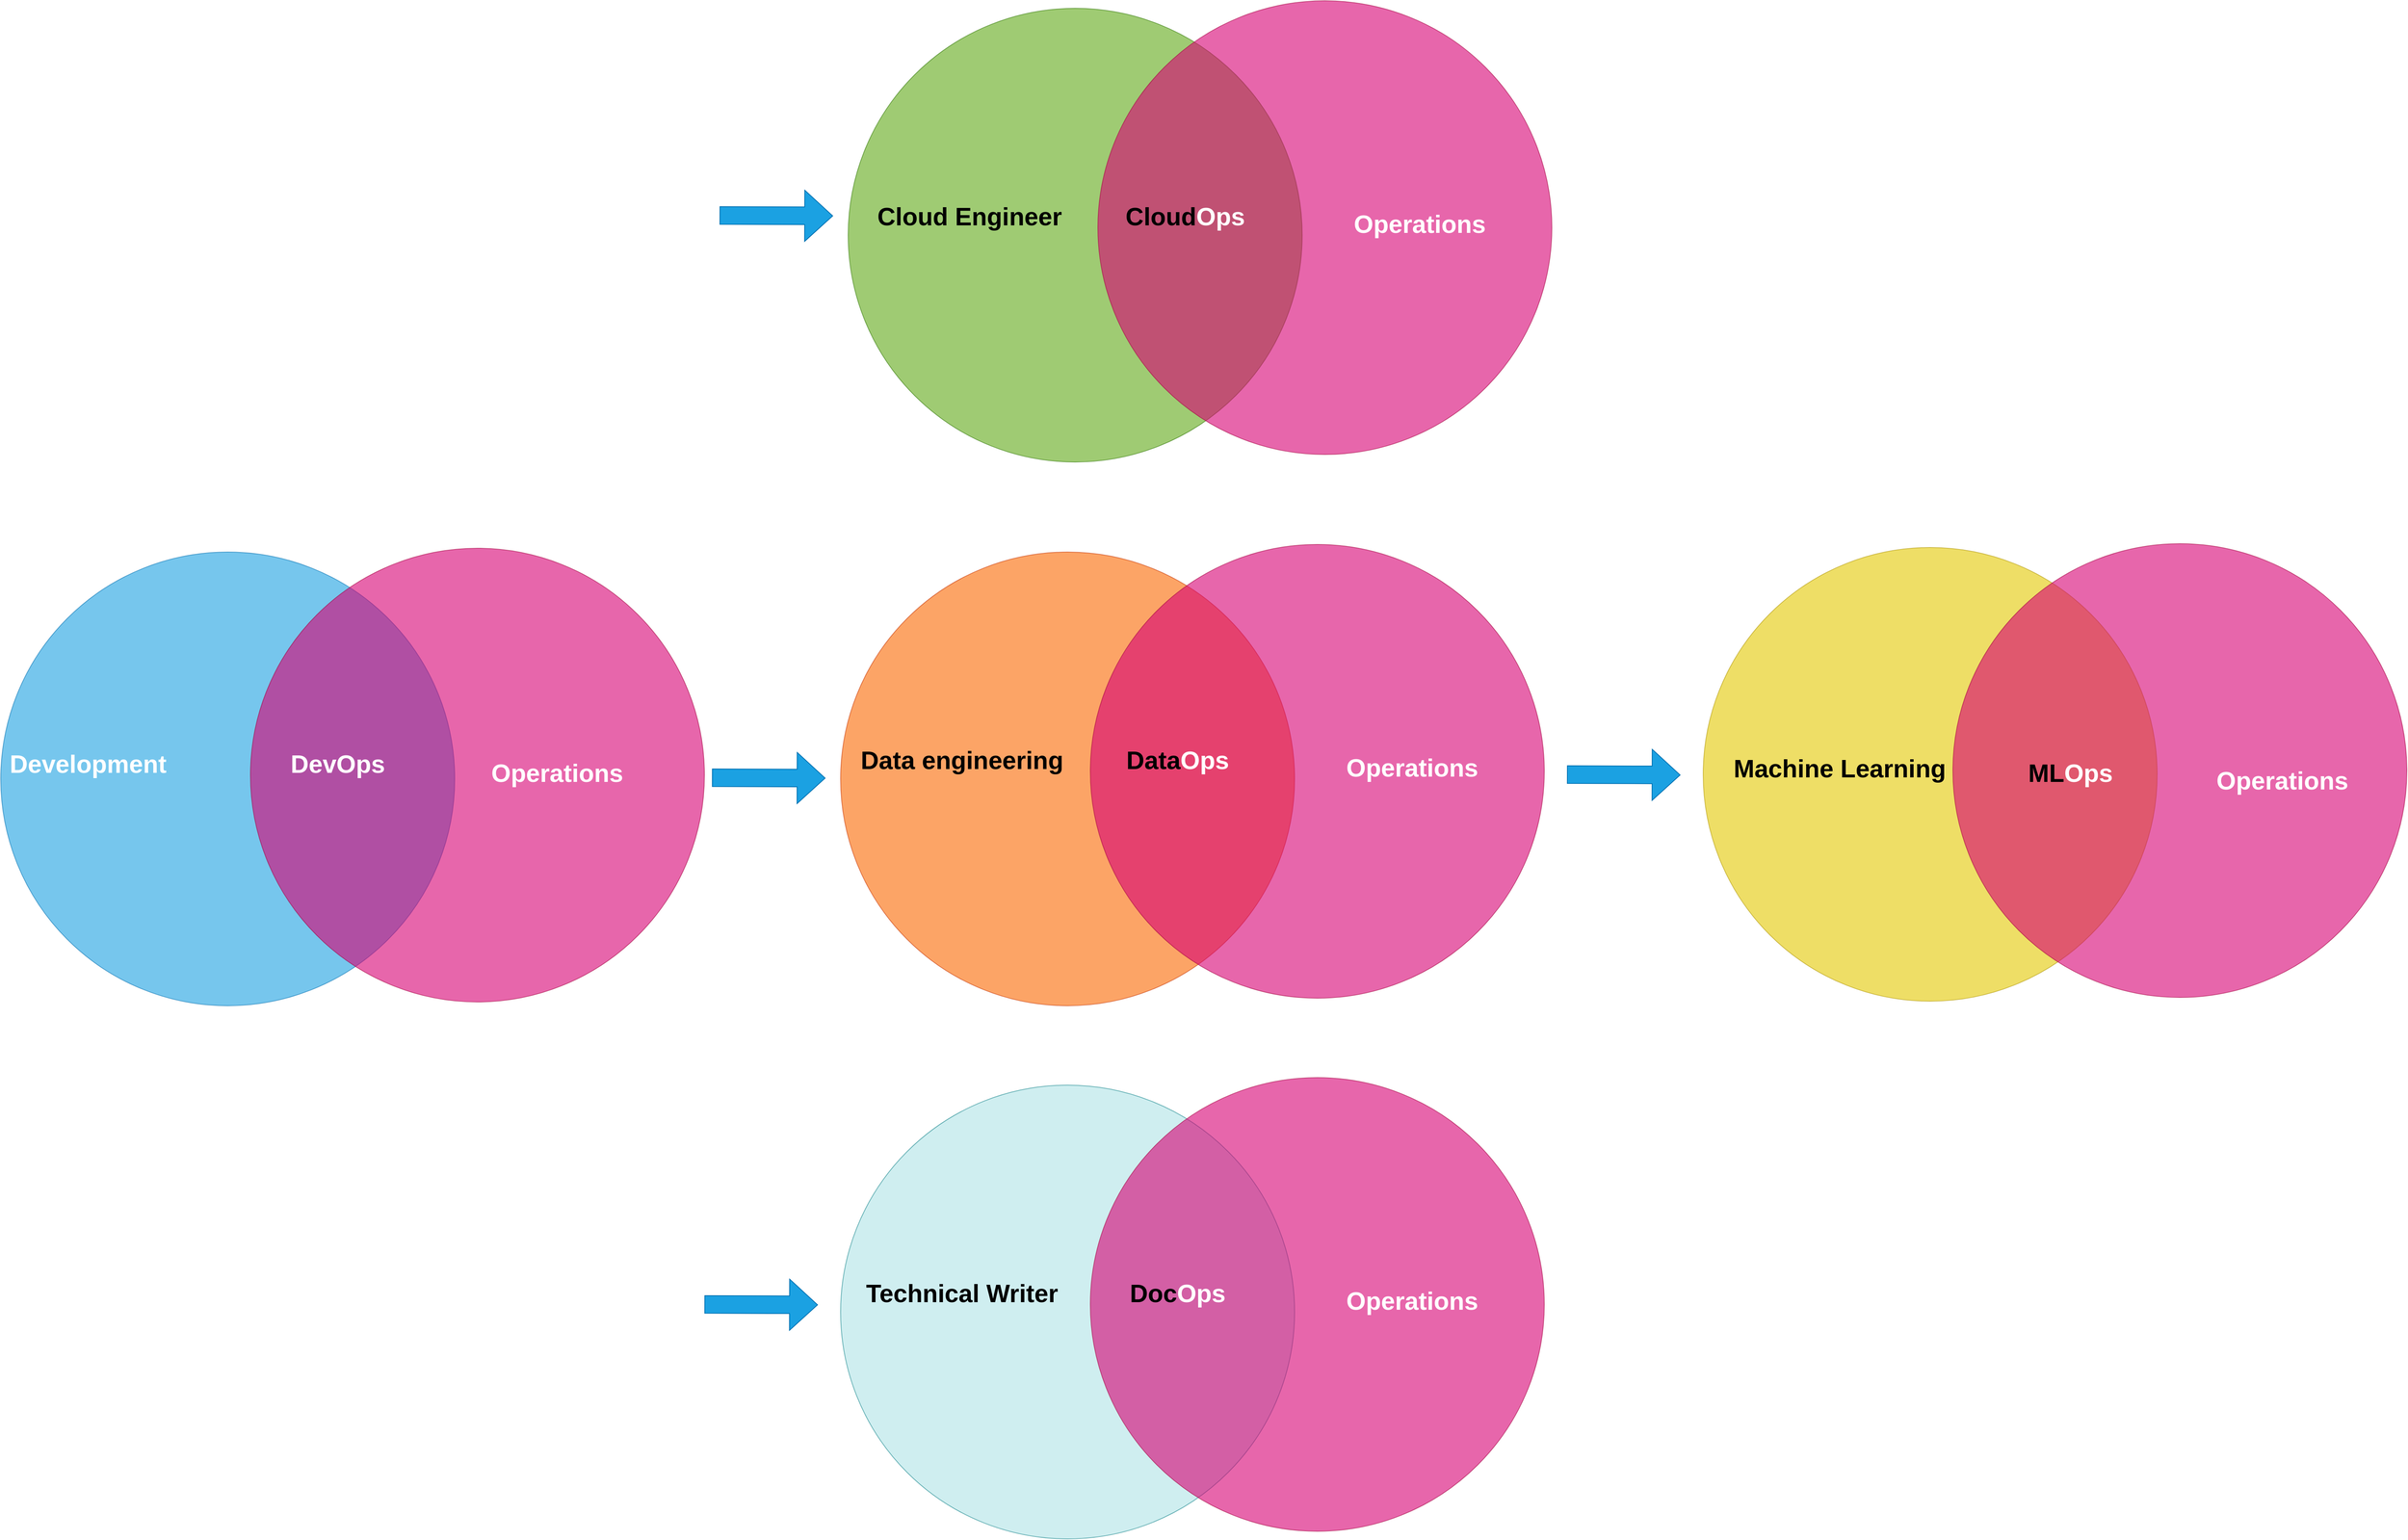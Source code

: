 <mxfile version="21.6.5" type="device">
  <diagram id="3228e29e-7158-1315-38df-8450db1d8a1d" name="Page-1">
    <mxGraphModel dx="5880" dy="5025" grid="1" gridSize="10" guides="1" tooltips="1" connect="1" arrows="1" fold="1" page="1" pageScale="1" pageWidth="1169" pageHeight="827" background="none" math="0" shadow="0">
      <root>
        <mxCell id="0" />
        <mxCell id="1" parent="0" />
        <mxCell id="21532" value="" style="ellipse;fillColor=#1ba1e2;opacity=60;strokeColor=#006EAF;html=1;fontColor=#ffffff;" parent="1" vertex="1">
          <mxGeometry x="440" y="-705" width="600" height="600" as="geometry" />
        </mxCell>
        <mxCell id="21533" value="" style="ellipse;fillColor=#d80073;opacity=60;strokeColor=#A50040;html=1;fontColor=#ffffff;" parent="1" vertex="1">
          <mxGeometry x="770" y="-710" width="600" height="600" as="geometry" />
        </mxCell>
        <mxCell id="21534" value="Development" style="text;fontSize=33;align=center;verticalAlign=middle;html=1;fontColor=#FFFFFF;fontStyle=1" parent="1" vertex="1">
          <mxGeometry x="480" y="-455" width="150" height="59" as="geometry" />
        </mxCell>
        <mxCell id="21535" value="Operations" style="text;fontSize=33;align=center;verticalAlign=middle;html=1;fontColor=#FFFFFF;fontStyle=1" parent="1" vertex="1">
          <mxGeometry x="1080" y="-448" width="190" height="70" as="geometry" />
        </mxCell>
        <mxCell id="KuldyLZH_bhRWh133fIH-21540" value="DevOps" style="text;fontSize=33;align=center;verticalAlign=middle;html=1;fontColor=#FFFFFF;fontStyle=1" parent="1" vertex="1">
          <mxGeometry x="790" y="-460.5" width="190" height="70" as="geometry" />
        </mxCell>
        <mxCell id="uqkzkr_q5JQTBMnrJdlq-21535" value="" style="ellipse;fillColor=#e3c800;opacity=60;strokeColor=#B09500;html=1;fontColor=#000000;" vertex="1" parent="1">
          <mxGeometry x="2690" y="-711" width="600" height="600" as="geometry" />
        </mxCell>
        <mxCell id="uqkzkr_q5JQTBMnrJdlq-21536" value="" style="ellipse;fillColor=#d80073;opacity=60;strokeColor=#A50040;html=1;fontColor=#ffffff;" vertex="1" parent="1">
          <mxGeometry x="3020" y="-716" width="600" height="600" as="geometry" />
        </mxCell>
        <mxCell id="uqkzkr_q5JQTBMnrJdlq-21537" value="&lt;font color=&quot;#000000&quot;&gt;Machine Learning&lt;/font&gt;" style="text;fontSize=33;align=center;verticalAlign=middle;html=1;fontColor=#FFFFFF;fontStyle=1" vertex="1" parent="1">
          <mxGeometry x="2720" y="-448.5" width="300" height="59" as="geometry" />
        </mxCell>
        <mxCell id="uqkzkr_q5JQTBMnrJdlq-21538" value="Operations" style="text;fontSize=33;align=center;verticalAlign=middle;html=1;fontColor=#FFFFFF;fontStyle=1" vertex="1" parent="1">
          <mxGeometry x="3360" y="-438" width="190" height="70" as="geometry" />
        </mxCell>
        <mxCell id="uqkzkr_q5JQTBMnrJdlq-21539" value="&lt;font color=&quot;#000000&quot;&gt;ML&lt;/font&gt;Ops" style="text;fontSize=33;align=center;verticalAlign=middle;html=1;fontColor=#FFFFFF;fontStyle=1" vertex="1" parent="1">
          <mxGeometry x="3080" y="-448.5" width="190" height="70" as="geometry" />
        </mxCell>
        <mxCell id="uqkzkr_q5JQTBMnrJdlq-21540" value="" style="ellipse;fillColor=#fa6800;opacity=60;strokeColor=#C73500;html=1;fontColor=#000000;" vertex="1" parent="1">
          <mxGeometry x="1550" y="-705" width="600" height="600" as="geometry" />
        </mxCell>
        <mxCell id="uqkzkr_q5JQTBMnrJdlq-21541" value="" style="ellipse;fillColor=#d80073;opacity=60;strokeColor=#A50040;html=1;fontColor=#ffffff;" vertex="1" parent="1">
          <mxGeometry x="1880" y="-715" width="600" height="600" as="geometry" />
        </mxCell>
        <mxCell id="uqkzkr_q5JQTBMnrJdlq-21542" value="&lt;font color=&quot;#000000&quot;&gt;Data engineering&lt;/font&gt;" style="text;fontSize=33;align=center;verticalAlign=middle;html=1;fontColor=#FFFFFF;fontStyle=1" vertex="1" parent="1">
          <mxGeometry x="1560" y="-460" width="300" height="59" as="geometry" />
        </mxCell>
        <mxCell id="uqkzkr_q5JQTBMnrJdlq-21543" value="Operations" style="text;fontSize=33;align=center;verticalAlign=middle;html=1;fontColor=#FFFFFF;fontStyle=1" vertex="1" parent="1">
          <mxGeometry x="2210" y="-455" width="190" height="70" as="geometry" />
        </mxCell>
        <mxCell id="uqkzkr_q5JQTBMnrJdlq-21544" value="&lt;font color=&quot;#000000&quot;&gt;Data&lt;/font&gt;Ops" style="text;fontSize=33;align=center;verticalAlign=middle;html=1;fontColor=#FFFFFF;fontStyle=1" vertex="1" parent="1">
          <mxGeometry x="1900" y="-465.5" width="190" height="70" as="geometry" />
        </mxCell>
        <mxCell id="uqkzkr_q5JQTBMnrJdlq-21545" value="" style="shape=flexArrow;endArrow=classic;html=1;rounded=0;endWidth=43.333;endSize=12;width=23.333;fillColor=#1ba1e2;strokeColor=#006EAF;" edge="1" parent="1">
          <mxGeometry width="50" height="50" relative="1" as="geometry">
            <mxPoint x="1380" y="-406.5" as="sourcePoint" />
            <mxPoint x="1530" y="-406" as="targetPoint" />
          </mxGeometry>
        </mxCell>
        <mxCell id="uqkzkr_q5JQTBMnrJdlq-21548" value="" style="shape=flexArrow;endArrow=classic;html=1;rounded=0;endWidth=43.333;endSize=12;width=23.333;fillColor=#1ba1e2;strokeColor=#006EAF;" edge="1" parent="1">
          <mxGeometry width="50" height="50" relative="1" as="geometry">
            <mxPoint x="2510" y="-410.67" as="sourcePoint" />
            <mxPoint x="2660" y="-410.17" as="targetPoint" />
          </mxGeometry>
        </mxCell>
        <mxCell id="uqkzkr_q5JQTBMnrJdlq-21549" value="" style="shape=flexArrow;endArrow=classic;html=1;rounded=0;endWidth=43.333;endSize=12;width=23.333;fillColor=#1ba1e2;strokeColor=#006EAF;" edge="1" parent="1">
          <mxGeometry width="50" height="50" relative="1" as="geometry">
            <mxPoint x="1370" y="290" as="sourcePoint" />
            <mxPoint x="1520" y="290.5" as="targetPoint" />
          </mxGeometry>
        </mxCell>
        <mxCell id="uqkzkr_q5JQTBMnrJdlq-21550" value="" style="ellipse;fillColor=#b0e3e6;opacity=60;strokeColor=#0e8088;html=1;" vertex="1" parent="1">
          <mxGeometry x="1550" width="600" height="600" as="geometry" />
        </mxCell>
        <mxCell id="uqkzkr_q5JQTBMnrJdlq-21551" value="" style="ellipse;fillColor=#d80073;opacity=60;strokeColor=#A50040;html=1;fontColor=#ffffff;" vertex="1" parent="1">
          <mxGeometry x="1880" y="-10" width="600" height="600" as="geometry" />
        </mxCell>
        <mxCell id="uqkzkr_q5JQTBMnrJdlq-21552" value="&lt;font color=&quot;#000000&quot;&gt;Technical Writer&lt;/font&gt;" style="text;fontSize=33;align=center;verticalAlign=middle;html=1;fontColor=#FFFFFF;fontStyle=1" vertex="1" parent="1">
          <mxGeometry x="1560" y="245" width="300" height="59" as="geometry" />
        </mxCell>
        <mxCell id="uqkzkr_q5JQTBMnrJdlq-21553" value="Operations" style="text;fontSize=33;align=center;verticalAlign=middle;html=1;fontColor=#FFFFFF;fontStyle=1" vertex="1" parent="1">
          <mxGeometry x="2210" y="250" width="190" height="70" as="geometry" />
        </mxCell>
        <mxCell id="uqkzkr_q5JQTBMnrJdlq-21554" value="&lt;font color=&quot;#000000&quot;&gt;Doc&lt;/font&gt;Ops" style="text;fontSize=33;align=center;verticalAlign=middle;html=1;fontColor=#FFFFFF;fontStyle=1" vertex="1" parent="1">
          <mxGeometry x="1900" y="239.5" width="190" height="70" as="geometry" />
        </mxCell>
        <mxCell id="uqkzkr_q5JQTBMnrJdlq-21555" value="" style="ellipse;fillColor=#60a917;opacity=60;strokeColor=#2D7600;html=1;fontColor=#ffffff;" vertex="1" parent="1">
          <mxGeometry x="1560" y="-1424" width="600" height="600" as="geometry" />
        </mxCell>
        <mxCell id="uqkzkr_q5JQTBMnrJdlq-21556" value="" style="ellipse;fillColor=#d80073;opacity=60;strokeColor=#A50040;html=1;fontColor=#ffffff;" vertex="1" parent="1">
          <mxGeometry x="1890" y="-1434" width="600" height="600" as="geometry" />
        </mxCell>
        <mxCell id="uqkzkr_q5JQTBMnrJdlq-21557" value="&lt;font color=&quot;#000000&quot;&gt;Cloud Engineer&lt;/font&gt;" style="text;fontSize=33;align=center;verticalAlign=middle;html=1;fontColor=#FFFFFF;fontStyle=1" vertex="1" parent="1">
          <mxGeometry x="1570" y="-1179" width="300" height="59" as="geometry" />
        </mxCell>
        <mxCell id="uqkzkr_q5JQTBMnrJdlq-21558" value="Operations" style="text;fontSize=33;align=center;verticalAlign=middle;html=1;fontColor=#FFFFFF;fontStyle=1" vertex="1" parent="1">
          <mxGeometry x="2220" y="-1174" width="190" height="70" as="geometry" />
        </mxCell>
        <mxCell id="uqkzkr_q5JQTBMnrJdlq-21559" value="&lt;font color=&quot;#000000&quot;&gt;Cloud&lt;/font&gt;Ops" style="text;fontSize=33;align=center;verticalAlign=middle;html=1;fontColor=#FFFFFF;fontStyle=1" vertex="1" parent="1">
          <mxGeometry x="1910" y="-1184.5" width="190" height="70" as="geometry" />
        </mxCell>
        <mxCell id="uqkzkr_q5JQTBMnrJdlq-21560" value="" style="shape=flexArrow;endArrow=classic;html=1;rounded=0;endWidth=43.333;endSize=12;width=23.333;fillColor=#1ba1e2;strokeColor=#006EAF;" edge="1" parent="1">
          <mxGeometry width="50" height="50" relative="1" as="geometry">
            <mxPoint x="1390" y="-1150.03" as="sourcePoint" />
            <mxPoint x="1540" y="-1149.53" as="targetPoint" />
          </mxGeometry>
        </mxCell>
      </root>
    </mxGraphModel>
  </diagram>
</mxfile>
